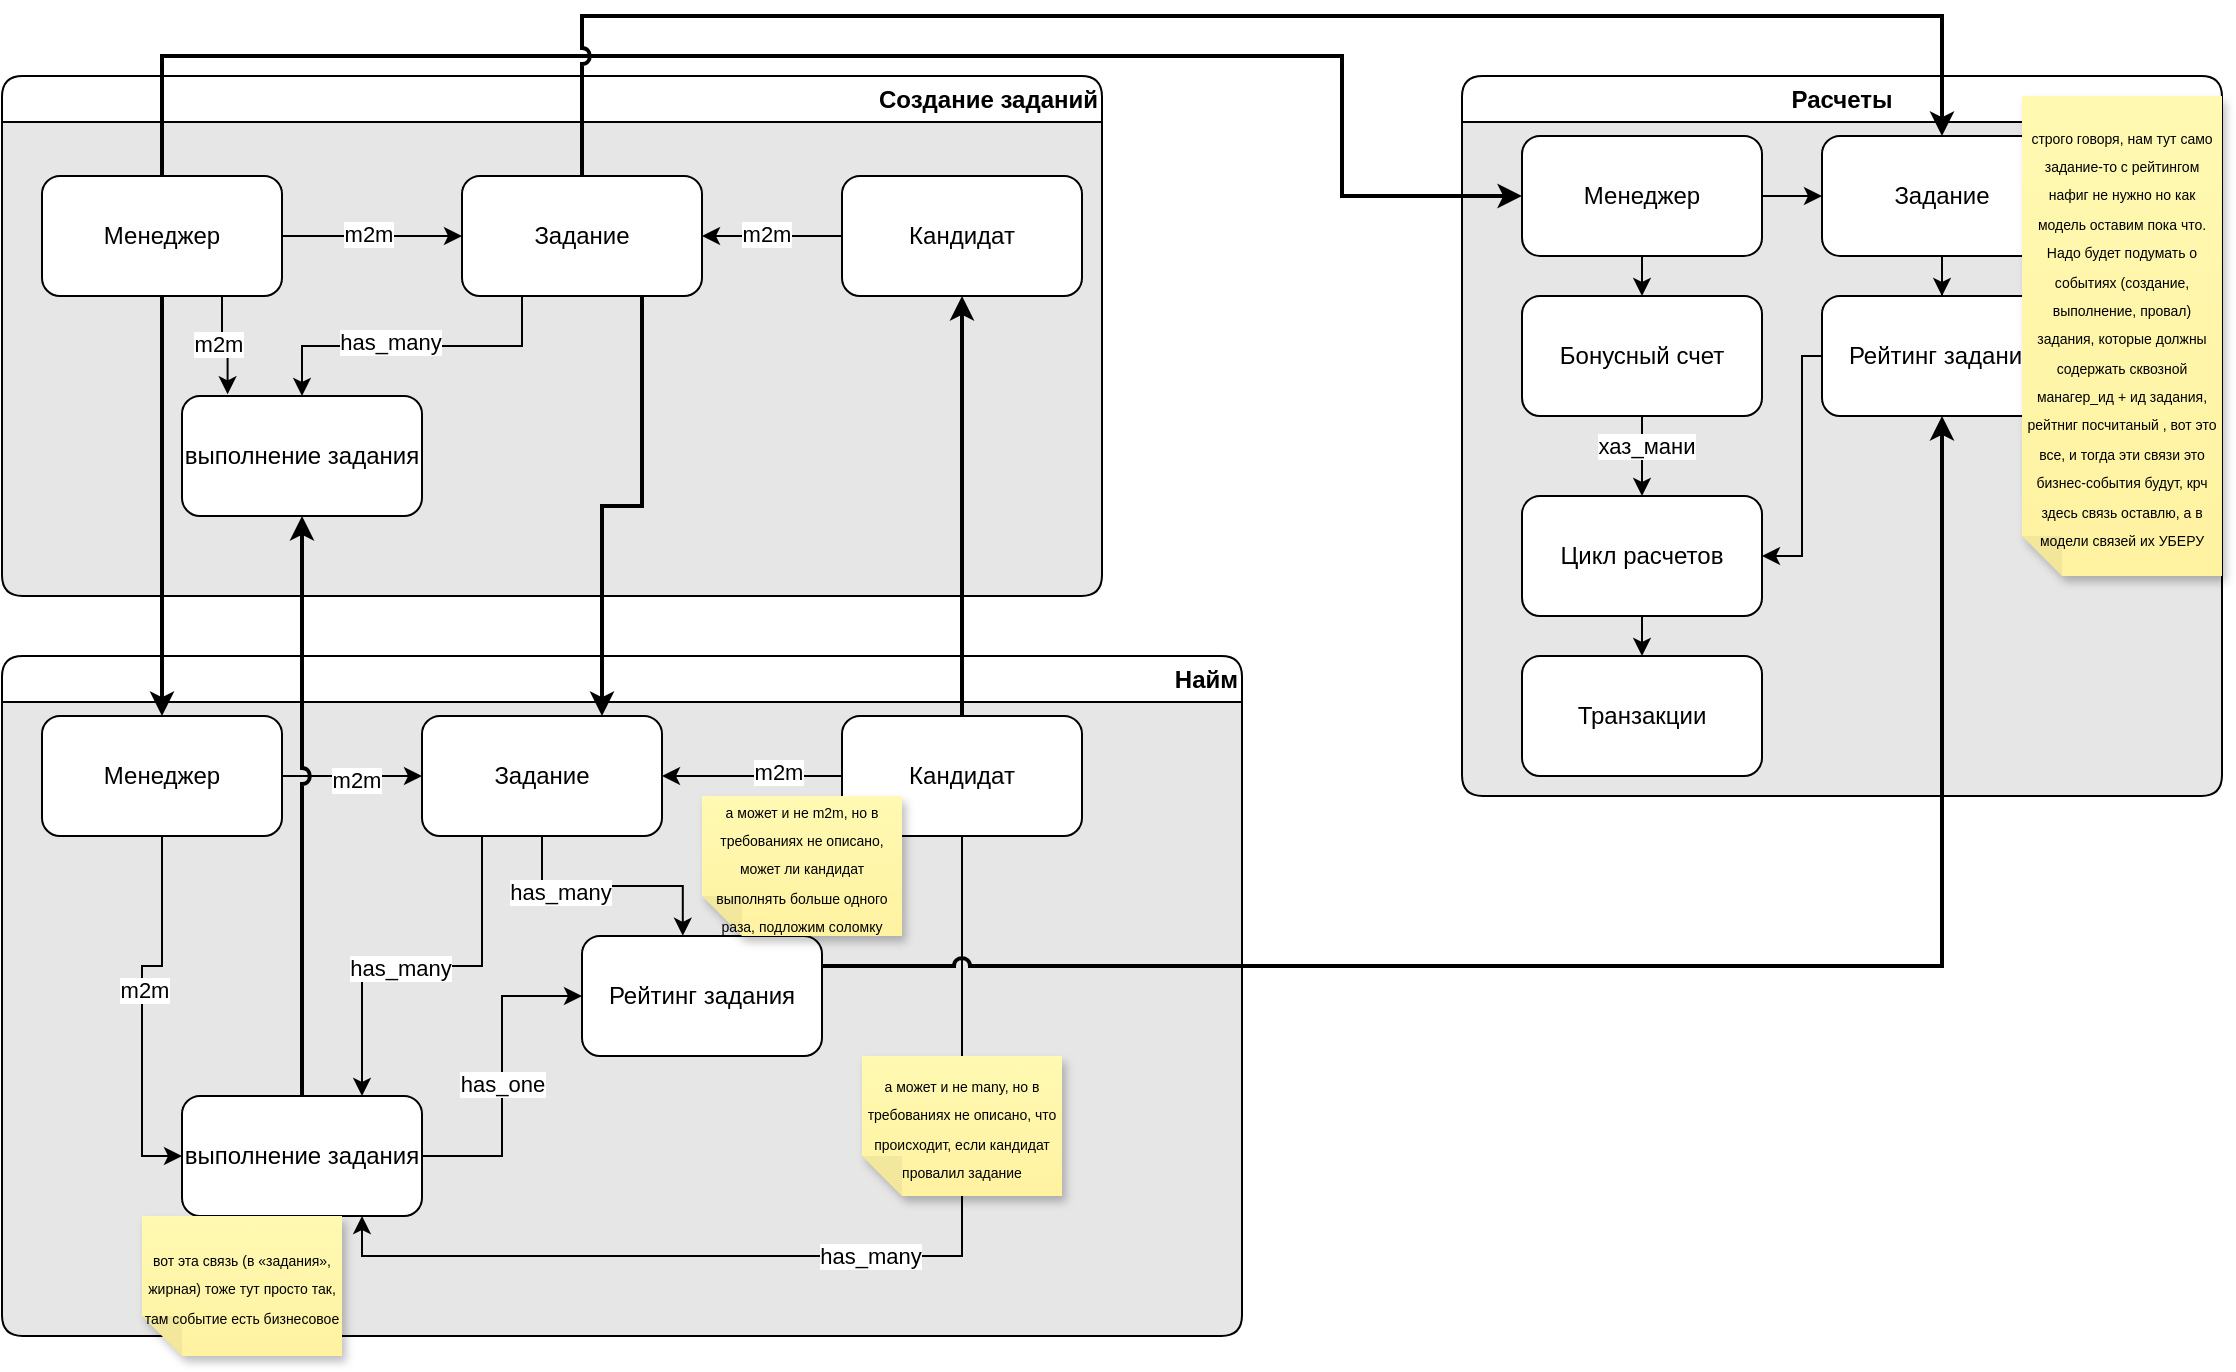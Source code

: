 <mxfile version="27.0.5">
  <diagram id="R2lEEEUBdFMjLlhIrx00" name="Page-1">
    <mxGraphModel dx="1415" dy="3499" grid="1" gridSize="10" guides="1" tooltips="1" connect="1" arrows="1" fold="1" page="1" pageScale="1" pageWidth="1169" pageHeight="827" math="0" shadow="0" extFonts="Permanent Marker^https://fonts.googleapis.com/css?family=Permanent+Marker">
      <root>
        <mxCell id="0" />
        <mxCell id="1" parent="0" />
        <mxCell id="_uogvYm9ou4BjCA6ubhB-7" value="Расчеты" style="swimlane;whiteSpace=wrap;html=1;rounded=1;perimeterSpacing=0;fillColor=#FFFFFF;swimlaneFillColor=#E6E6E6;" parent="1" vertex="1">
          <mxGeometry x="750" y="-2410" width="380" height="360" as="geometry" />
        </mxCell>
        <mxCell id="_uogvYm9ou4BjCA6ubhB-49" style="edgeStyle=orthogonalEdgeStyle;rounded=0;orthogonalLoop=1;jettySize=auto;html=1;exitX=0.5;exitY=1;exitDx=0;exitDy=0;entryX=0.5;entryY=0;entryDx=0;entryDy=0;" parent="_uogvYm9ou4BjCA6ubhB-7" source="_uogvYm9ou4BjCA6ubhB-43" target="_uogvYm9ou4BjCA6ubhB-44" edge="1">
          <mxGeometry relative="1" as="geometry" />
        </mxCell>
        <mxCell id="_uogvYm9ou4BjCA6ubhB-53" style="edgeStyle=orthogonalEdgeStyle;rounded=0;orthogonalLoop=1;jettySize=auto;html=1;exitX=1;exitY=0.5;exitDx=0;exitDy=0;entryX=0;entryY=0.5;entryDx=0;entryDy=0;" parent="_uogvYm9ou4BjCA6ubhB-7" source="_uogvYm9ou4BjCA6ubhB-43" target="_uogvYm9ou4BjCA6ubhB-52" edge="1">
          <mxGeometry relative="1" as="geometry" />
        </mxCell>
        <mxCell id="_uogvYm9ou4BjCA6ubhB-43" value="Менеджер" style="rounded=1;whiteSpace=wrap;html=1;" parent="_uogvYm9ou4BjCA6ubhB-7" vertex="1">
          <mxGeometry x="30" y="30" width="120" height="60" as="geometry" />
        </mxCell>
        <mxCell id="_uogvYm9ou4BjCA6ubhB-50" style="edgeStyle=orthogonalEdgeStyle;rounded=0;orthogonalLoop=1;jettySize=auto;html=1;exitX=0.5;exitY=1;exitDx=0;exitDy=0;entryX=0.5;entryY=0;entryDx=0;entryDy=0;" parent="_uogvYm9ou4BjCA6ubhB-7" source="_uogvYm9ou4BjCA6ubhB-44" target="_uogvYm9ou4BjCA6ubhB-45" edge="1">
          <mxGeometry relative="1" as="geometry" />
        </mxCell>
        <mxCell id="Xe0mj1Wt0d2hZxpwz8RJ-29" value="хаз_мани" style="edgeLabel;html=1;align=center;verticalAlign=middle;resizable=0;points=[];" vertex="1" connectable="0" parent="_uogvYm9ou4BjCA6ubhB-50">
          <mxGeometry x="-0.278" y="2" relative="1" as="geometry">
            <mxPoint as="offset" />
          </mxGeometry>
        </mxCell>
        <mxCell id="_uogvYm9ou4BjCA6ubhB-44" value="Бонусный счет" style="rounded=1;whiteSpace=wrap;html=1;" parent="_uogvYm9ou4BjCA6ubhB-7" vertex="1">
          <mxGeometry x="30" y="110" width="120" height="60" as="geometry" />
        </mxCell>
        <mxCell id="Xe0mj1Wt0d2hZxpwz8RJ-27" style="edgeStyle=orthogonalEdgeStyle;rounded=0;orthogonalLoop=1;jettySize=auto;html=1;exitX=0.5;exitY=1;exitDx=0;exitDy=0;entryX=0.5;entryY=0;entryDx=0;entryDy=0;" edge="1" parent="_uogvYm9ou4BjCA6ubhB-7" source="_uogvYm9ou4BjCA6ubhB-45" target="Xe0mj1Wt0d2hZxpwz8RJ-26">
          <mxGeometry relative="1" as="geometry" />
        </mxCell>
        <mxCell id="_uogvYm9ou4BjCA6ubhB-45" value="Цикл расчетов" style="rounded=1;whiteSpace=wrap;html=1;" parent="_uogvYm9ou4BjCA6ubhB-7" vertex="1">
          <mxGeometry x="30" y="210" width="120" height="60" as="geometry" />
        </mxCell>
        <mxCell id="_uogvYm9ou4BjCA6ubhB-58" style="edgeStyle=orthogonalEdgeStyle;rounded=0;orthogonalLoop=1;jettySize=auto;html=1;exitX=0;exitY=0.5;exitDx=0;exitDy=0;entryX=1;entryY=0.5;entryDx=0;entryDy=0;" parent="_uogvYm9ou4BjCA6ubhB-7" source="_uogvYm9ou4BjCA6ubhB-46" target="_uogvYm9ou4BjCA6ubhB-45" edge="1">
          <mxGeometry relative="1" as="geometry">
            <Array as="points">
              <mxPoint x="170" y="140" />
              <mxPoint x="170" y="240" />
            </Array>
          </mxGeometry>
        </mxCell>
        <mxCell id="_uogvYm9ou4BjCA6ubhB-46" value="Рейтинг задания" style="rounded=1;whiteSpace=wrap;html=1;" parent="_uogvYm9ou4BjCA6ubhB-7" vertex="1">
          <mxGeometry x="180" y="110" width="120" height="60" as="geometry" />
        </mxCell>
        <mxCell id="_uogvYm9ou4BjCA6ubhB-54" style="edgeStyle=orthogonalEdgeStyle;rounded=0;orthogonalLoop=1;jettySize=auto;html=1;exitX=0.5;exitY=1;exitDx=0;exitDy=0;" parent="_uogvYm9ou4BjCA6ubhB-7" source="_uogvYm9ou4BjCA6ubhB-52" target="_uogvYm9ou4BjCA6ubhB-46" edge="1">
          <mxGeometry relative="1" as="geometry" />
        </mxCell>
        <mxCell id="_uogvYm9ou4BjCA6ubhB-52" value="Задание" style="rounded=1;whiteSpace=wrap;html=1;" parent="_uogvYm9ou4BjCA6ubhB-7" vertex="1">
          <mxGeometry x="180" y="30" width="120" height="60" as="geometry" />
        </mxCell>
        <mxCell id="Xe0mj1Wt0d2hZxpwz8RJ-26" value="Транзакции" style="rounded=1;whiteSpace=wrap;html=1;" vertex="1" parent="_uogvYm9ou4BjCA6ubhB-7">
          <mxGeometry x="30" y="290" width="120" height="60" as="geometry" />
        </mxCell>
        <mxCell id="Xe0mj1Wt0d2hZxpwz8RJ-135" value="&lt;span style=&quot;font-size: 7px;&quot;&gt;строго говоря, нам тут само задание-то с рейтингом нафиг не нужно но как модель оставим пока что.&lt;/span&gt;&lt;div&gt;&lt;span style=&quot;font-size: 7px;&quot;&gt;Надо будет подумать о событиях (создание, выполнение, провал) задания, которые должны содержать сквозной манагер_ид + ид задания, рейтниг посчитаный , вот это все, и тогда эти связи это бизнес-события будут, крч здесь связь оставлю, а в модели связей их УБЕРУ&lt;/span&gt;&lt;/div&gt;" style="shape=note;whiteSpace=wrap;html=1;backgroundOutline=1;fontColor=#000000;darkOpacity=0.05;fillColor=#FFF9B2;strokeColor=none;fillStyle=solid;direction=west;gradientDirection=north;gradientColor=#FFF2A1;shadow=1;size=20;pointerEvents=1;" vertex="1" parent="_uogvYm9ou4BjCA6ubhB-7">
          <mxGeometry x="280" y="10" width="100" height="240" as="geometry" />
        </mxCell>
        <mxCell id="_uogvYm9ou4BjCA6ubhB-8" value="Создание заданий" style="swimlane;whiteSpace=wrap;html=1;align=right;rounded=1;perimeterSpacing=0;fillColor=#FFFFFF;swimlaneFillColor=#E6E6E6;" parent="1" vertex="1">
          <mxGeometry x="20" y="-2410" width="550" height="260" as="geometry" />
        </mxCell>
        <mxCell id="_uogvYm9ou4BjCA6ubhB-39" value="" style="edgeStyle=orthogonalEdgeStyle;rounded=0;orthogonalLoop=1;jettySize=auto;html=1;" parent="_uogvYm9ou4BjCA6ubhB-8" source="_uogvYm9ou4BjCA6ubhB-13" target="_uogvYm9ou4BjCA6ubhB-15" edge="1">
          <mxGeometry relative="1" as="geometry" />
        </mxCell>
        <mxCell id="Xe0mj1Wt0d2hZxpwz8RJ-24" value="m2m" style="edgeLabel;html=1;align=center;verticalAlign=middle;resizable=0;points=[];" vertex="1" connectable="0" parent="_uogvYm9ou4BjCA6ubhB-39">
          <mxGeometry x="0.091" y="-1" relative="1" as="geometry">
            <mxPoint as="offset" />
          </mxGeometry>
        </mxCell>
        <mxCell id="_uogvYm9ou4BjCA6ubhB-18" style="edgeStyle=orthogonalEdgeStyle;rounded=0;orthogonalLoop=1;jettySize=auto;html=1;exitX=1;exitY=0.5;exitDx=0;exitDy=0;" parent="_uogvYm9ou4BjCA6ubhB-8" source="_uogvYm9ou4BjCA6ubhB-14" target="_uogvYm9ou4BjCA6ubhB-15" edge="1">
          <mxGeometry relative="1" as="geometry" />
        </mxCell>
        <mxCell id="Xe0mj1Wt0d2hZxpwz8RJ-4" value="m2m" style="edgeLabel;html=1;align=center;verticalAlign=middle;resizable=0;points=[];" vertex="1" connectable="0" parent="_uogvYm9ou4BjCA6ubhB-18">
          <mxGeometry x="-0.046" y="1" relative="1" as="geometry">
            <mxPoint as="offset" />
          </mxGeometry>
        </mxCell>
        <mxCell id="_uogvYm9ou4BjCA6ubhB-14" value="Менеджер" style="rounded=1;whiteSpace=wrap;html=1;" parent="_uogvYm9ou4BjCA6ubhB-8" vertex="1">
          <mxGeometry x="20" y="50" width="120" height="60" as="geometry" />
        </mxCell>
        <mxCell id="_uogvYm9ou4BjCA6ubhB-24" style="edgeStyle=orthogonalEdgeStyle;rounded=0;orthogonalLoop=1;jettySize=auto;html=1;exitX=0.25;exitY=1;exitDx=0;exitDy=0;entryX=0.5;entryY=0;entryDx=0;entryDy=0;" parent="_uogvYm9ou4BjCA6ubhB-8" source="_uogvYm9ou4BjCA6ubhB-15" target="_uogvYm9ou4BjCA6ubhB-22" edge="1">
          <mxGeometry relative="1" as="geometry" />
        </mxCell>
        <mxCell id="Xe0mj1Wt0d2hZxpwz8RJ-22" value="has_many" style="edgeLabel;html=1;align=center;verticalAlign=middle;resizable=0;points=[];" vertex="1" connectable="0" parent="_uogvYm9ou4BjCA6ubhB-24">
          <mxGeometry x="0.135" y="-2" relative="1" as="geometry">
            <mxPoint as="offset" />
          </mxGeometry>
        </mxCell>
        <mxCell id="_uogvYm9ou4BjCA6ubhB-15" value="Задание" style="rounded=1;whiteSpace=wrap;html=1;" parent="_uogvYm9ou4BjCA6ubhB-8" vertex="1">
          <mxGeometry x="230" y="50" width="120" height="60" as="geometry" />
        </mxCell>
        <mxCell id="_uogvYm9ou4BjCA6ubhB-22" value="выполнение задания" style="rounded=1;whiteSpace=wrap;html=1;" parent="_uogvYm9ou4BjCA6ubhB-8" vertex="1">
          <mxGeometry x="90" y="160" width="120" height="60" as="geometry" />
        </mxCell>
        <mxCell id="_uogvYm9ou4BjCA6ubhB-13" value="Кандидат" style="rounded=1;whiteSpace=wrap;html=1;" parent="_uogvYm9ou4BjCA6ubhB-8" vertex="1">
          <mxGeometry x="420" y="50" width="120" height="60" as="geometry" />
        </mxCell>
        <mxCell id="Xe0mj1Wt0d2hZxpwz8RJ-12" style="edgeStyle=orthogonalEdgeStyle;rounded=0;orthogonalLoop=1;jettySize=auto;html=1;exitX=0.75;exitY=1;exitDx=0;exitDy=0;entryX=0.19;entryY=-0.014;entryDx=0;entryDy=0;entryPerimeter=0;" edge="1" parent="_uogvYm9ou4BjCA6ubhB-8" source="_uogvYm9ou4BjCA6ubhB-14" target="_uogvYm9ou4BjCA6ubhB-22">
          <mxGeometry relative="1" as="geometry" />
        </mxCell>
        <mxCell id="Xe0mj1Wt0d2hZxpwz8RJ-23" value="m2m" style="edgeLabel;html=1;align=center;verticalAlign=middle;resizable=0;points=[];" vertex="1" connectable="0" parent="Xe0mj1Wt0d2hZxpwz8RJ-12">
          <mxGeometry x="-0.098" y="-2" relative="1" as="geometry">
            <mxPoint as="offset" />
          </mxGeometry>
        </mxCell>
        <mxCell id="_uogvYm9ou4BjCA6ubhB-6" value="Найм" style="swimlane;whiteSpace=wrap;html=1;align=right;swimlaneLine=1;rounded=1;perimeterSpacing=0;fillColor=#FFFFFF;swimlaneFillColor=#E6E6E6;" parent="1" vertex="1">
          <mxGeometry x="20" y="-2120" width="620" height="340" as="geometry" />
        </mxCell>
        <mxCell id="_uogvYm9ou4BjCA6ubhB-32" style="edgeStyle=orthogonalEdgeStyle;rounded=0;orthogonalLoop=1;jettySize=auto;html=1;exitX=1;exitY=0.5;exitDx=0;exitDy=0;entryX=0;entryY=0.5;entryDx=0;entryDy=0;" parent="_uogvYm9ou4BjCA6ubhB-6" source="_uogvYm9ou4BjCA6ubhB-10" target="_uogvYm9ou4BjCA6ubhB-11" edge="1">
          <mxGeometry relative="1" as="geometry" />
        </mxCell>
        <mxCell id="Xe0mj1Wt0d2hZxpwz8RJ-20" value="m2m" style="edgeLabel;html=1;align=center;verticalAlign=middle;resizable=0;points=[];" vertex="1" connectable="0" parent="_uogvYm9ou4BjCA6ubhB-32">
          <mxGeometry x="0.057" y="-2" relative="1" as="geometry">
            <mxPoint as="offset" />
          </mxGeometry>
        </mxCell>
        <mxCell id="Xe0mj1Wt0d2hZxpwz8RJ-14" style="edgeStyle=orthogonalEdgeStyle;rounded=0;orthogonalLoop=1;jettySize=auto;html=1;exitX=0.5;exitY=1;exitDx=0;exitDy=0;entryX=0;entryY=0.5;entryDx=0;entryDy=0;" edge="1" parent="_uogvYm9ou4BjCA6ubhB-6" source="_uogvYm9ou4BjCA6ubhB-10" target="_uogvYm9ou4BjCA6ubhB-26">
          <mxGeometry relative="1" as="geometry" />
        </mxCell>
        <mxCell id="Xe0mj1Wt0d2hZxpwz8RJ-21" value="m2m" style="edgeLabel;html=1;align=center;verticalAlign=middle;resizable=0;points=[];" vertex="1" connectable="0" parent="Xe0mj1Wt0d2hZxpwz8RJ-14">
          <mxGeometry x="-0.085" y="1" relative="1" as="geometry">
            <mxPoint as="offset" />
          </mxGeometry>
        </mxCell>
        <mxCell id="_uogvYm9ou4BjCA6ubhB-10" value="Менеджер" style="rounded=1;whiteSpace=wrap;html=1;" parent="_uogvYm9ou4BjCA6ubhB-6" vertex="1">
          <mxGeometry x="20" y="30" width="120" height="60" as="geometry" />
        </mxCell>
        <mxCell id="_uogvYm9ou4BjCA6ubhB-27" style="edgeStyle=orthogonalEdgeStyle;rounded=0;orthogonalLoop=1;jettySize=auto;html=1;exitX=0.25;exitY=1;exitDx=0;exitDy=0;entryX=0.75;entryY=0;entryDx=0;entryDy=0;" parent="_uogvYm9ou4BjCA6ubhB-6" source="_uogvYm9ou4BjCA6ubhB-11" target="_uogvYm9ou4BjCA6ubhB-26" edge="1">
          <mxGeometry relative="1" as="geometry" />
        </mxCell>
        <mxCell id="Xe0mj1Wt0d2hZxpwz8RJ-7" value="has_many" style="edgeLabel;html=1;align=center;verticalAlign=middle;resizable=0;points=[];" vertex="1" connectable="0" parent="_uogvYm9ou4BjCA6ubhB-27">
          <mxGeometry x="0.123" y="1" relative="1" as="geometry">
            <mxPoint as="offset" />
          </mxGeometry>
        </mxCell>
        <mxCell id="_uogvYm9ou4BjCA6ubhB-28" style="edgeStyle=orthogonalEdgeStyle;rounded=0;orthogonalLoop=1;jettySize=auto;html=1;exitX=0.5;exitY=1;exitDx=0;exitDy=0;entryX=0.42;entryY=-0.002;entryDx=0;entryDy=0;entryPerimeter=0;" parent="_uogvYm9ou4BjCA6ubhB-6" source="_uogvYm9ou4BjCA6ubhB-11" target="_uogvYm9ou4BjCA6ubhB-12" edge="1">
          <mxGeometry relative="1" as="geometry" />
        </mxCell>
        <mxCell id="Xe0mj1Wt0d2hZxpwz8RJ-19" value="has_many" style="edgeLabel;html=1;align=center;verticalAlign=middle;resizable=0;points=[];" vertex="1" connectable="0" parent="_uogvYm9ou4BjCA6ubhB-28">
          <mxGeometry x="-0.445" y="-3" relative="1" as="geometry">
            <mxPoint as="offset" />
          </mxGeometry>
        </mxCell>
        <mxCell id="_uogvYm9ou4BjCA6ubhB-11" value="Задание" style="rounded=1;whiteSpace=wrap;html=1;" parent="_uogvYm9ou4BjCA6ubhB-6" vertex="1">
          <mxGeometry x="210" y="30" width="120" height="60" as="geometry" />
        </mxCell>
        <mxCell id="_uogvYm9ou4BjCA6ubhB-12" value="Рейтинг задания" style="rounded=1;whiteSpace=wrap;html=1;" parent="_uogvYm9ou4BjCA6ubhB-6" vertex="1">
          <mxGeometry x="290" y="140" width="120" height="60" as="geometry" />
        </mxCell>
        <mxCell id="Xe0mj1Wt0d2hZxpwz8RJ-15" style="edgeStyle=orthogonalEdgeStyle;rounded=0;orthogonalLoop=1;jettySize=auto;html=1;exitX=1;exitY=0.5;exitDx=0;exitDy=0;entryX=0;entryY=0.5;entryDx=0;entryDy=0;" edge="1" parent="_uogvYm9ou4BjCA6ubhB-6" source="_uogvYm9ou4BjCA6ubhB-26" target="_uogvYm9ou4BjCA6ubhB-12">
          <mxGeometry relative="1" as="geometry" />
        </mxCell>
        <mxCell id="Xe0mj1Wt0d2hZxpwz8RJ-16" value="has_one" style="edgeLabel;html=1;align=center;verticalAlign=middle;resizable=0;points=[];" vertex="1" connectable="0" parent="Xe0mj1Wt0d2hZxpwz8RJ-15">
          <mxGeometry x="-0.051" relative="1" as="geometry">
            <mxPoint as="offset" />
          </mxGeometry>
        </mxCell>
        <mxCell id="_uogvYm9ou4BjCA6ubhB-26" value="выполнение задания" style="rounded=1;whiteSpace=wrap;html=1;" parent="_uogvYm9ou4BjCA6ubhB-6" vertex="1">
          <mxGeometry x="90" y="220" width="120" height="60" as="geometry" />
        </mxCell>
        <mxCell id="Xe0mj1Wt0d2hZxpwz8RJ-8" style="edgeStyle=orthogonalEdgeStyle;rounded=0;orthogonalLoop=1;jettySize=auto;html=1;exitX=0;exitY=0.5;exitDx=0;exitDy=0;entryX=1;entryY=0.5;entryDx=0;entryDy=0;" edge="1" parent="_uogvYm9ou4BjCA6ubhB-6" source="_uogvYm9ou4BjCA6ubhB-9" target="_uogvYm9ou4BjCA6ubhB-11">
          <mxGeometry relative="1" as="geometry" />
        </mxCell>
        <mxCell id="Xe0mj1Wt0d2hZxpwz8RJ-9" value="m2m" style="edgeLabel;html=1;align=center;verticalAlign=middle;resizable=0;points=[];" vertex="1" connectable="0" parent="Xe0mj1Wt0d2hZxpwz8RJ-8">
          <mxGeometry x="-0.273" y="-2" relative="1" as="geometry">
            <mxPoint as="offset" />
          </mxGeometry>
        </mxCell>
        <mxCell id="_uogvYm9ou4BjCA6ubhB-9" value="Кандидат" style="rounded=1;whiteSpace=wrap;html=1;" parent="_uogvYm9ou4BjCA6ubhB-6" vertex="1">
          <mxGeometry x="420" y="30" width="120" height="60" as="geometry" />
        </mxCell>
        <mxCell id="_uogvYm9ou4BjCA6ubhB-33" style="edgeStyle=orthogonalEdgeStyle;rounded=0;orthogonalLoop=1;jettySize=auto;html=1;exitX=0.5;exitY=1;exitDx=0;exitDy=0;entryX=0.75;entryY=1;entryDx=0;entryDy=0;" parent="_uogvYm9ou4BjCA6ubhB-6" source="_uogvYm9ou4BjCA6ubhB-9" target="_uogvYm9ou4BjCA6ubhB-26" edge="1">
          <mxGeometry relative="1" as="geometry">
            <Array as="points">
              <mxPoint x="480" y="300" />
              <mxPoint x="180" y="300" />
            </Array>
          </mxGeometry>
        </mxCell>
        <mxCell id="Xe0mj1Wt0d2hZxpwz8RJ-6" value="has_many" style="edgeLabel;html=1;align=center;verticalAlign=middle;resizable=0;points=[];" vertex="1" connectable="0" parent="_uogvYm9ou4BjCA6ubhB-33">
          <mxGeometry x="-0.032" relative="1" as="geometry">
            <mxPoint as="offset" />
          </mxGeometry>
        </mxCell>
        <mxCell id="Xe0mj1Wt0d2hZxpwz8RJ-1" value="&lt;span style=&quot;font-size: 7px;&quot;&gt;а может и не many, но в требованиях не описано, что происходит, если кандидат провалил задание&lt;/span&gt;" style="shape=note;whiteSpace=wrap;html=1;backgroundOutline=1;fontColor=#000000;darkOpacity=0.05;fillColor=#FFF9B2;strokeColor=none;fillStyle=solid;direction=west;gradientDirection=north;gradientColor=#FFF2A1;shadow=1;size=20;pointerEvents=1;" vertex="1" parent="_uogvYm9ou4BjCA6ubhB-6">
          <mxGeometry x="430" y="200" width="100" height="70" as="geometry" />
        </mxCell>
        <mxCell id="Xe0mj1Wt0d2hZxpwz8RJ-11" value="&lt;span style=&quot;font-size: 7px;&quot;&gt;а может и не m2m, но в требованиях не описано, может ли кандидат выполнять больше одного раза, подложим соломку&lt;/span&gt;" style="shape=note;whiteSpace=wrap;html=1;backgroundOutline=1;fontColor=#000000;darkOpacity=0.05;fillColor=#FFF9B2;strokeColor=none;fillStyle=solid;direction=west;gradientDirection=north;gradientColor=#FFF2A1;shadow=1;size=20;pointerEvents=1;" vertex="1" parent="_uogvYm9ou4BjCA6ubhB-6">
          <mxGeometry x="350" y="70" width="100" height="70" as="geometry" />
        </mxCell>
        <mxCell id="Xe0mj1Wt0d2hZxpwz8RJ-157" value="&lt;span style=&quot;font-size: 7px;&quot;&gt;вот эта связь (в «задания», жирная) тоже тут просто так, там событие есть бизнесовое&lt;/span&gt;" style="shape=note;whiteSpace=wrap;html=1;backgroundOutline=1;fontColor=#000000;darkOpacity=0.05;fillColor=#FFF9B2;strokeColor=none;fillStyle=solid;direction=west;gradientDirection=north;gradientColor=#FFF2A1;shadow=1;size=20;pointerEvents=1;" vertex="1" parent="_uogvYm9ou4BjCA6ubhB-6">
          <mxGeometry x="70" y="280" width="100" height="70" as="geometry" />
        </mxCell>
        <mxCell id="_uogvYm9ou4BjCA6ubhB-34" style="edgeStyle=orthogonalEdgeStyle;rounded=0;orthogonalLoop=1;jettySize=auto;html=1;exitX=0.5;exitY=1;exitDx=0;exitDy=0;strokeWidth=2;jumpStyle=arc;" parent="1" source="_uogvYm9ou4BjCA6ubhB-14" target="_uogvYm9ou4BjCA6ubhB-10" edge="1">
          <mxGeometry relative="1" as="geometry" />
        </mxCell>
        <mxCell id="_uogvYm9ou4BjCA6ubhB-40" style="edgeStyle=orthogonalEdgeStyle;rounded=0;orthogonalLoop=1;jettySize=auto;html=1;exitX=0.75;exitY=1;exitDx=0;exitDy=0;strokeWidth=2;jumpStyle=arc;entryX=0.75;entryY=0;entryDx=0;entryDy=0;strokeColor=default;curved=0;" parent="1" source="_uogvYm9ou4BjCA6ubhB-15" target="_uogvYm9ou4BjCA6ubhB-11" edge="1">
          <mxGeometry relative="1" as="geometry">
            <mxPoint x="340" y="-2150" as="targetPoint" />
          </mxGeometry>
        </mxCell>
        <mxCell id="_uogvYm9ou4BjCA6ubhB-42" style="edgeStyle=orthogonalEdgeStyle;rounded=0;orthogonalLoop=1;jettySize=auto;html=1;entryX=0.5;entryY=1;entryDx=0;entryDy=0;strokeWidth=2;jumpStyle=arc;exitX=0.5;exitY=0;exitDx=0;exitDy=0;" parent="1" source="_uogvYm9ou4BjCA6ubhB-26" target="_uogvYm9ou4BjCA6ubhB-22" edge="1">
          <mxGeometry relative="1" as="geometry">
            <mxPoint x="480" y="-2000" as="sourcePoint" />
          </mxGeometry>
        </mxCell>
        <mxCell id="_uogvYm9ou4BjCA6ubhB-41" style="edgeStyle=orthogonalEdgeStyle;rounded=0;orthogonalLoop=1;jettySize=auto;html=1;exitX=0.5;exitY=0;exitDx=0;exitDy=0;entryX=0.5;entryY=1;entryDx=0;entryDy=0;strokeWidth=2;jumpStyle=arc;" parent="1" source="_uogvYm9ou4BjCA6ubhB-9" target="_uogvYm9ou4BjCA6ubhB-13" edge="1">
          <mxGeometry relative="1" as="geometry" />
        </mxCell>
        <mxCell id="_uogvYm9ou4BjCA6ubhB-47" style="edgeStyle=orthogonalEdgeStyle;rounded=0;orthogonalLoop=1;jettySize=auto;html=1;exitX=0.5;exitY=0;exitDx=0;exitDy=0;strokeWidth=2;jumpStyle=arc;" parent="1" source="_uogvYm9ou4BjCA6ubhB-14" target="_uogvYm9ou4BjCA6ubhB-43" edge="1">
          <mxGeometry relative="1" as="geometry">
            <Array as="points">
              <mxPoint x="100" y="-2420" />
              <mxPoint x="690" y="-2420" />
              <mxPoint x="690" y="-2350" />
            </Array>
          </mxGeometry>
        </mxCell>
        <mxCell id="Xe0mj1Wt0d2hZxpwz8RJ-13" style="edgeStyle=orthogonalEdgeStyle;rounded=0;orthogonalLoop=1;jettySize=auto;html=1;entryX=0.5;entryY=1;entryDx=0;entryDy=0;strokeWidth=2;jumpStyle=arc;exitX=1;exitY=0.25;exitDx=0;exitDy=0;" edge="1" parent="1" source="_uogvYm9ou4BjCA6ubhB-12" target="_uogvYm9ou4BjCA6ubhB-46">
          <mxGeometry relative="1" as="geometry">
            <mxPoint x="410" y="-1960" as="sourcePoint" />
            <mxPoint x="1020" y="-2240" as="targetPoint" />
          </mxGeometry>
        </mxCell>
        <mxCell id="Xe0mj1Wt0d2hZxpwz8RJ-25" style="edgeStyle=orthogonalEdgeStyle;rounded=0;orthogonalLoop=1;jettySize=auto;html=1;exitX=0.5;exitY=0;exitDx=0;exitDy=0;strokeWidth=2;jumpStyle=arc;entryX=0.5;entryY=0;entryDx=0;entryDy=0;" edge="1" parent="1" source="_uogvYm9ou4BjCA6ubhB-15" target="_uogvYm9ou4BjCA6ubhB-52">
          <mxGeometry relative="1" as="geometry">
            <mxPoint x="1000" y="-2440" as="targetPoint" />
            <Array as="points">
              <mxPoint x="310" y="-2440" />
              <mxPoint x="990" y="-2440" />
            </Array>
          </mxGeometry>
        </mxCell>
      </root>
    </mxGraphModel>
  </diagram>
</mxfile>
